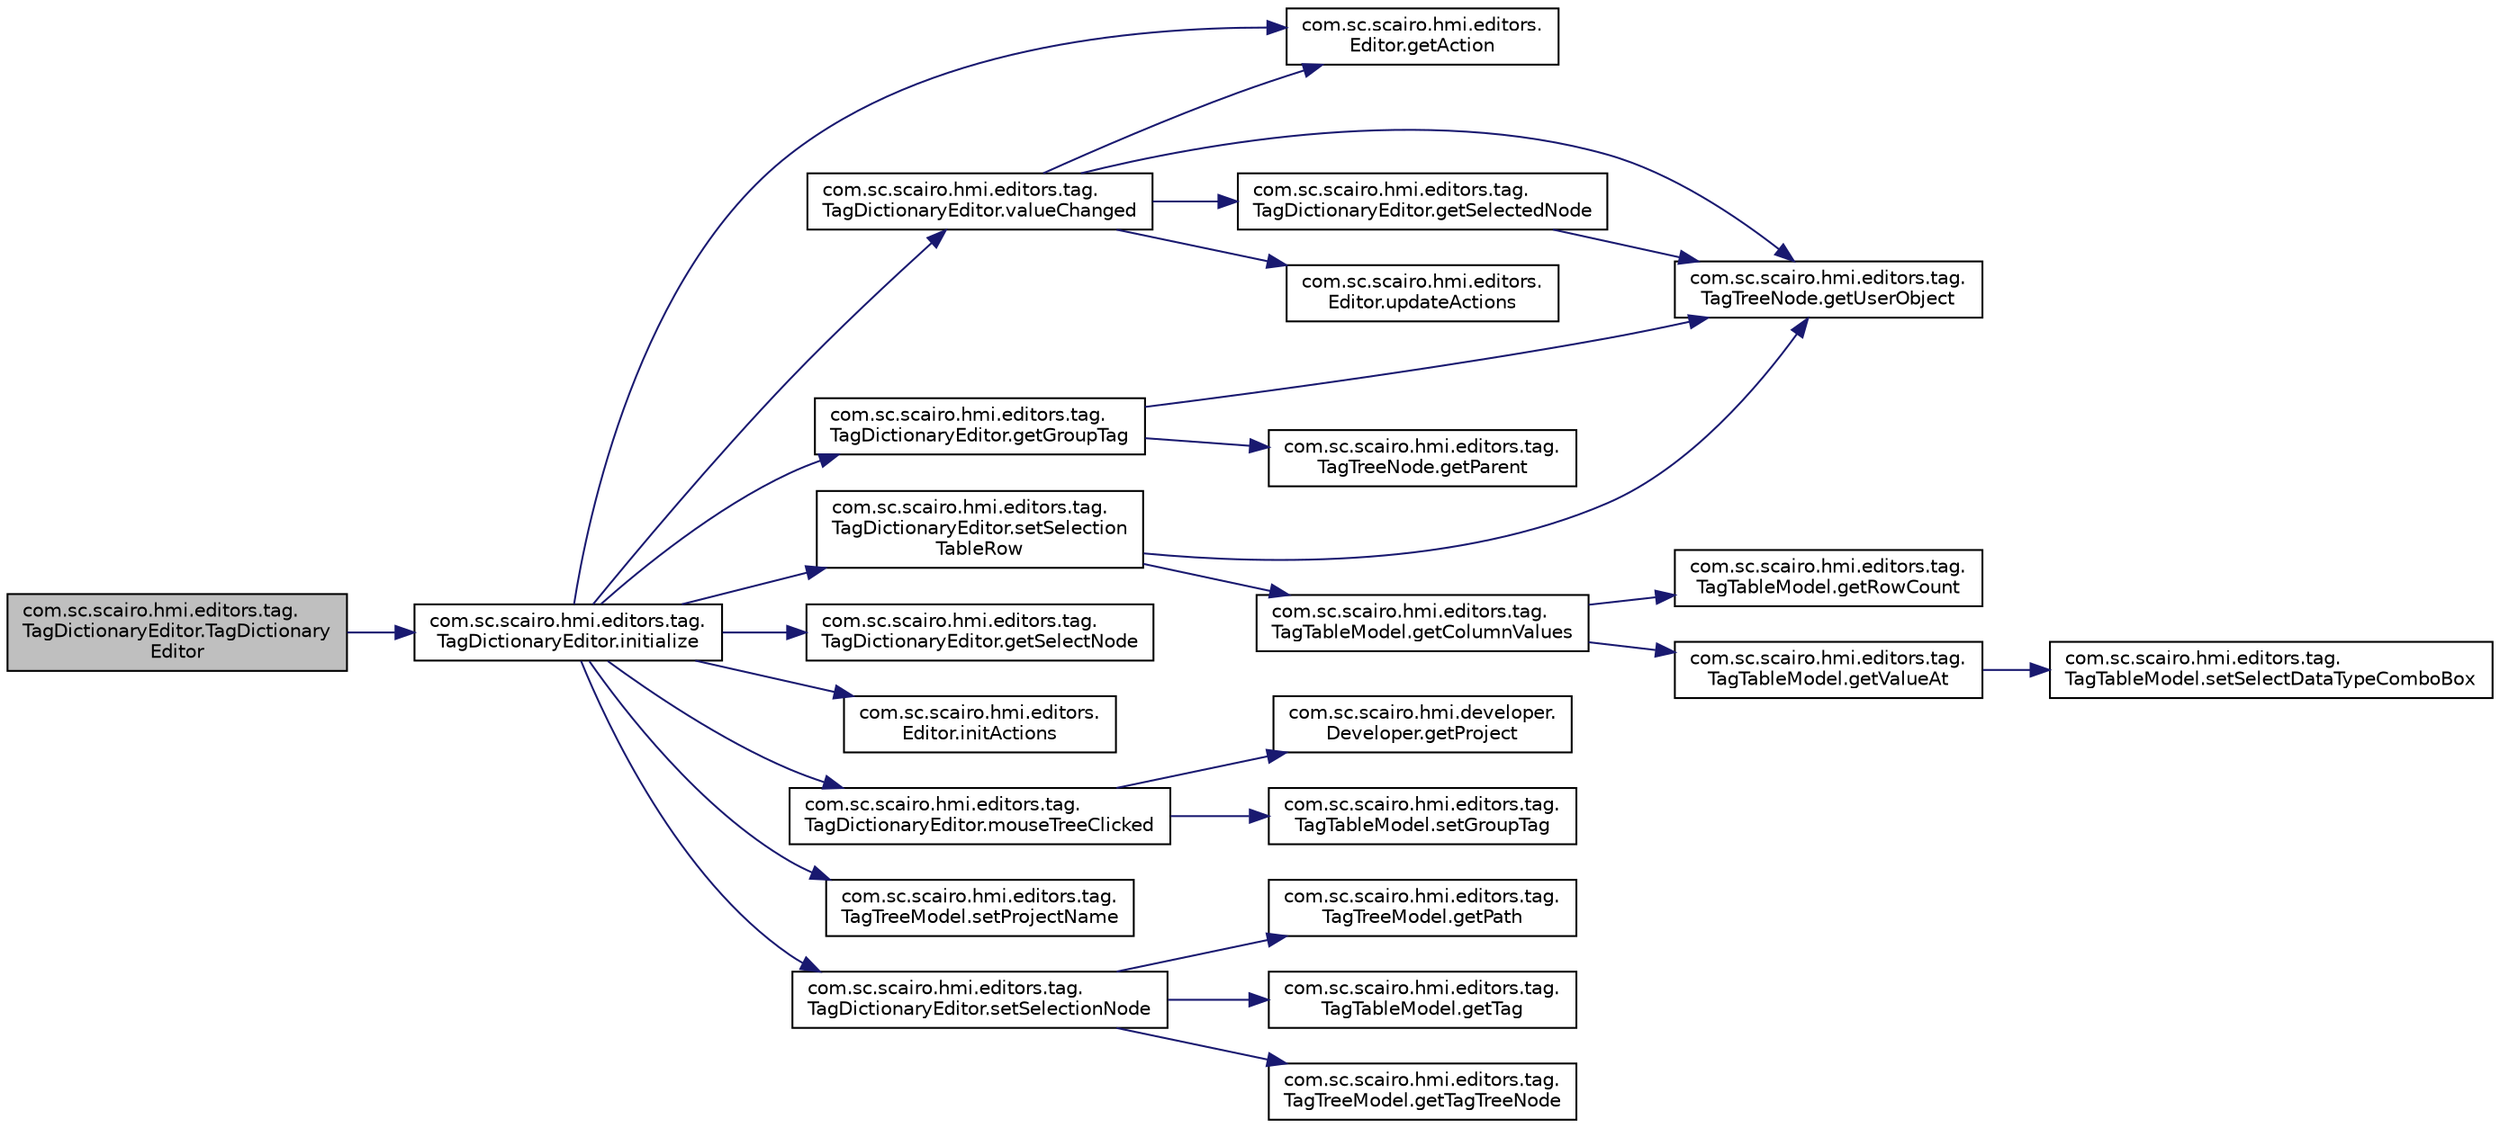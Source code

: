 digraph "com.sc.scairo.hmi.editors.tag.TagDictionaryEditor.TagDictionaryEditor"
{
 // LATEX_PDF_SIZE
  edge [fontname="Helvetica",fontsize="10",labelfontname="Helvetica",labelfontsize="10"];
  node [fontname="Helvetica",fontsize="10",shape=record];
  rankdir="LR";
  Node1 [label="com.sc.scairo.hmi.editors.tag.\lTagDictionaryEditor.TagDictionary\lEditor",height=0.2,width=0.4,color="black", fillcolor="grey75", style="filled", fontcolor="black",tooltip=" "];
  Node1 -> Node2 [color="midnightblue",fontsize="10",style="solid",fontname="Helvetica"];
  Node2 [label="com.sc.scairo.hmi.editors.tag.\lTagDictionaryEditor.initialize",height=0.2,width=0.4,color="black", fillcolor="white", style="filled",URL="$classcom_1_1sc_1_1scairo_1_1hmi_1_1editors_1_1tag_1_1_tag_dictionary_editor.html#a68f649b60c97bb6e30e419d1ff427efc",tooltip=" "];
  Node2 -> Node3 [color="midnightblue",fontsize="10",style="solid",fontname="Helvetica"];
  Node3 [label="com.sc.scairo.hmi.editors.\lEditor.getAction",height=0.2,width=0.4,color="black", fillcolor="white", style="filled",URL="$interfacecom_1_1sc_1_1scairo_1_1hmi_1_1editors_1_1_editor.html#a99b6652f39138e311f62fa4b75f36f88",tooltip=" "];
  Node2 -> Node4 [color="midnightblue",fontsize="10",style="solid",fontname="Helvetica"];
  Node4 [label="com.sc.scairo.hmi.editors.tag.\lTagDictionaryEditor.getGroupTag",height=0.2,width=0.4,color="black", fillcolor="white", style="filled",URL="$classcom_1_1sc_1_1scairo_1_1hmi_1_1editors_1_1tag_1_1_tag_dictionary_editor.html#a1ff8208bb71ee9cfa3c3499e59548c9e",tooltip=" "];
  Node4 -> Node5 [color="midnightblue",fontsize="10",style="solid",fontname="Helvetica"];
  Node5 [label="com.sc.scairo.hmi.editors.tag.\lTagTreeNode.getParent",height=0.2,width=0.4,color="black", fillcolor="white", style="filled",URL="$classcom_1_1sc_1_1scairo_1_1hmi_1_1editors_1_1tag_1_1_tag_tree_node.html#a58c1eb2c9709719165894e4f0ef1a17d",tooltip=" "];
  Node4 -> Node6 [color="midnightblue",fontsize="10",style="solid",fontname="Helvetica"];
  Node6 [label="com.sc.scairo.hmi.editors.tag.\lTagTreeNode.getUserObject",height=0.2,width=0.4,color="black", fillcolor="white", style="filled",URL="$classcom_1_1sc_1_1scairo_1_1hmi_1_1editors_1_1tag_1_1_tag_tree_node.html#ac89d600ae79b8063ff8845b7cbd12083",tooltip=" "];
  Node2 -> Node7 [color="midnightblue",fontsize="10",style="solid",fontname="Helvetica"];
  Node7 [label="com.sc.scairo.hmi.editors.tag.\lTagDictionaryEditor.getSelectNode",height=0.2,width=0.4,color="black", fillcolor="white", style="filled",URL="$classcom_1_1sc_1_1scairo_1_1hmi_1_1editors_1_1tag_1_1_tag_dictionary_editor.html#ab145bc815565b88a60a1475a135b0d66",tooltip=" "];
  Node2 -> Node8 [color="midnightblue",fontsize="10",style="solid",fontname="Helvetica"];
  Node8 [label="com.sc.scairo.hmi.editors.\lEditor.initActions",height=0.2,width=0.4,color="black", fillcolor="white", style="filled",URL="$interfacecom_1_1sc_1_1scairo_1_1hmi_1_1editors_1_1_editor.html#a46d3dd4125717fd3b8ecc4abec91472e",tooltip=" "];
  Node2 -> Node9 [color="midnightblue",fontsize="10",style="solid",fontname="Helvetica"];
  Node9 [label="com.sc.scairo.hmi.editors.tag.\lTagDictionaryEditor.mouseTreeClicked",height=0.2,width=0.4,color="black", fillcolor="white", style="filled",URL="$classcom_1_1sc_1_1scairo_1_1hmi_1_1editors_1_1tag_1_1_tag_dictionary_editor.html#af455cf0f5c5d6c92f959dde95cea280e",tooltip=" "];
  Node9 -> Node10 [color="midnightblue",fontsize="10",style="solid",fontname="Helvetica"];
  Node10 [label="com.sc.scairo.hmi.developer.\lDeveloper.getProject",height=0.2,width=0.4,color="black", fillcolor="white", style="filled",URL="$classcom_1_1sc_1_1scairo_1_1hmi_1_1developer_1_1_developer.html#ab774f16d48ed15abbf3b7ceabb4ecc28",tooltip=" "];
  Node9 -> Node11 [color="midnightblue",fontsize="10",style="solid",fontname="Helvetica"];
  Node11 [label="com.sc.scairo.hmi.editors.tag.\lTagTableModel.setGroupTag",height=0.2,width=0.4,color="black", fillcolor="white", style="filled",URL="$classcom_1_1sc_1_1scairo_1_1hmi_1_1editors_1_1tag_1_1_tag_table_model.html#aa0f0e3eb51d5d47ccf125b973ac66577",tooltip=" "];
  Node2 -> Node12 [color="midnightblue",fontsize="10",style="solid",fontname="Helvetica"];
  Node12 [label="com.sc.scairo.hmi.editors.tag.\lTagTreeModel.setProjectName",height=0.2,width=0.4,color="black", fillcolor="white", style="filled",URL="$classcom_1_1sc_1_1scairo_1_1hmi_1_1editors_1_1tag_1_1_tag_tree_model.html#afdd7ee97cd308ccc71835ee58e93c6ee",tooltip=" "];
  Node2 -> Node13 [color="midnightblue",fontsize="10",style="solid",fontname="Helvetica"];
  Node13 [label="com.sc.scairo.hmi.editors.tag.\lTagDictionaryEditor.setSelectionNode",height=0.2,width=0.4,color="black", fillcolor="white", style="filled",URL="$classcom_1_1sc_1_1scairo_1_1hmi_1_1editors_1_1tag_1_1_tag_dictionary_editor.html#a483ee88176c303e33c5fe0e4cc185b39",tooltip="테이블 선택시 트리선택."];
  Node13 -> Node14 [color="midnightblue",fontsize="10",style="solid",fontname="Helvetica"];
  Node14 [label="com.sc.scairo.hmi.editors.tag.\lTagTreeModel.getPath",height=0.2,width=0.4,color="black", fillcolor="white", style="filled",URL="$classcom_1_1sc_1_1scairo_1_1hmi_1_1editors_1_1tag_1_1_tag_tree_model.html#a85bb7cacb9515e50a52f0f5d316271c6",tooltip=" "];
  Node13 -> Node15 [color="midnightblue",fontsize="10",style="solid",fontname="Helvetica"];
  Node15 [label="com.sc.scairo.hmi.editors.tag.\lTagTableModel.getTag",height=0.2,width=0.4,color="black", fillcolor="white", style="filled",URL="$classcom_1_1sc_1_1scairo_1_1hmi_1_1editors_1_1tag_1_1_tag_table_model.html#a2acae9cf54faeb38ec17e417e6fe9878",tooltip=" "];
  Node13 -> Node16 [color="midnightblue",fontsize="10",style="solid",fontname="Helvetica"];
  Node16 [label="com.sc.scairo.hmi.editors.tag.\lTagTreeModel.getTagTreeNode",height=0.2,width=0.4,color="black", fillcolor="white", style="filled",URL="$classcom_1_1sc_1_1scairo_1_1hmi_1_1editors_1_1tag_1_1_tag_tree_model.html#addc37f2f696bf6c898fbacd506e3e940",tooltip=" "];
  Node2 -> Node17 [color="midnightblue",fontsize="10",style="solid",fontname="Helvetica"];
  Node17 [label="com.sc.scairo.hmi.editors.tag.\lTagDictionaryEditor.setSelection\lTableRow",height=0.2,width=0.4,color="black", fillcolor="white", style="filled",URL="$classcom_1_1sc_1_1scairo_1_1hmi_1_1editors_1_1tag_1_1_tag_dictionary_editor.html#a5ce13f1574ae0475d636dc23b39f0f2a",tooltip="트리선택시 테이블 선택."];
  Node17 -> Node18 [color="midnightblue",fontsize="10",style="solid",fontname="Helvetica"];
  Node18 [label="com.sc.scairo.hmi.editors.tag.\lTagTableModel.getColumnValues",height=0.2,width=0.4,color="black", fillcolor="white", style="filled",URL="$classcom_1_1sc_1_1scairo_1_1hmi_1_1editors_1_1tag_1_1_tag_table_model.html#af7b96a8868255d7374686db20ba5a1f6",tooltip=" "];
  Node18 -> Node19 [color="midnightblue",fontsize="10",style="solid",fontname="Helvetica"];
  Node19 [label="com.sc.scairo.hmi.editors.tag.\lTagTableModel.getRowCount",height=0.2,width=0.4,color="black", fillcolor="white", style="filled",URL="$classcom_1_1sc_1_1scairo_1_1hmi_1_1editors_1_1tag_1_1_tag_table_model.html#ac763cbdb4bc8fb725395b2e5c8d92e91",tooltip=" "];
  Node18 -> Node20 [color="midnightblue",fontsize="10",style="solid",fontname="Helvetica"];
  Node20 [label="com.sc.scairo.hmi.editors.tag.\lTagTableModel.getValueAt",height=0.2,width=0.4,color="black", fillcolor="white", style="filled",URL="$classcom_1_1sc_1_1scairo_1_1hmi_1_1editors_1_1tag_1_1_tag_table_model.html#aed337ec666e30d688eb927b4b5ab626c",tooltip=" "];
  Node20 -> Node21 [color="midnightblue",fontsize="10",style="solid",fontname="Helvetica"];
  Node21 [label="com.sc.scairo.hmi.editors.tag.\lTagTableModel.setSelectDataTypeComboBox",height=0.2,width=0.4,color="black", fillcolor="white", style="filled",URL="$classcom_1_1sc_1_1scairo_1_1hmi_1_1editors_1_1tag_1_1_tag_table_model.html#a637e241880bfcd4881e9ab0353c8c9d1",tooltip=" "];
  Node17 -> Node6 [color="midnightblue",fontsize="10",style="solid",fontname="Helvetica"];
  Node2 -> Node22 [color="midnightblue",fontsize="10",style="solid",fontname="Helvetica"];
  Node22 [label="com.sc.scairo.hmi.editors.tag.\lTagDictionaryEditor.valueChanged",height=0.2,width=0.4,color="black", fillcolor="white", style="filled",URL="$classcom_1_1sc_1_1scairo_1_1hmi_1_1editors_1_1tag_1_1_tag_dictionary_editor.html#a3198cb6475d36200423d9a76d8d95008",tooltip="툴바아이콘의 활성/비활성을 담당한다."];
  Node22 -> Node3 [color="midnightblue",fontsize="10",style="solid",fontname="Helvetica"];
  Node22 -> Node23 [color="midnightblue",fontsize="10",style="solid",fontname="Helvetica"];
  Node23 [label="com.sc.scairo.hmi.editors.tag.\lTagDictionaryEditor.getSelectedNode",height=0.2,width=0.4,color="black", fillcolor="white", style="filled",URL="$classcom_1_1sc_1_1scairo_1_1hmi_1_1editors_1_1tag_1_1_tag_dictionary_editor.html#a3dbaaf1a0e6e1a6024347b0361474776",tooltip=" "];
  Node23 -> Node6 [color="midnightblue",fontsize="10",style="solid",fontname="Helvetica"];
  Node22 -> Node6 [color="midnightblue",fontsize="10",style="solid",fontname="Helvetica"];
  Node22 -> Node24 [color="midnightblue",fontsize="10",style="solid",fontname="Helvetica"];
  Node24 [label="com.sc.scairo.hmi.editors.\lEditor.updateActions",height=0.2,width=0.4,color="black", fillcolor="white", style="filled",URL="$interfacecom_1_1sc_1_1scairo_1_1hmi_1_1editors_1_1_editor.html#aedaba58186abbfaf462591c905bb9f6a",tooltip=" "];
}
